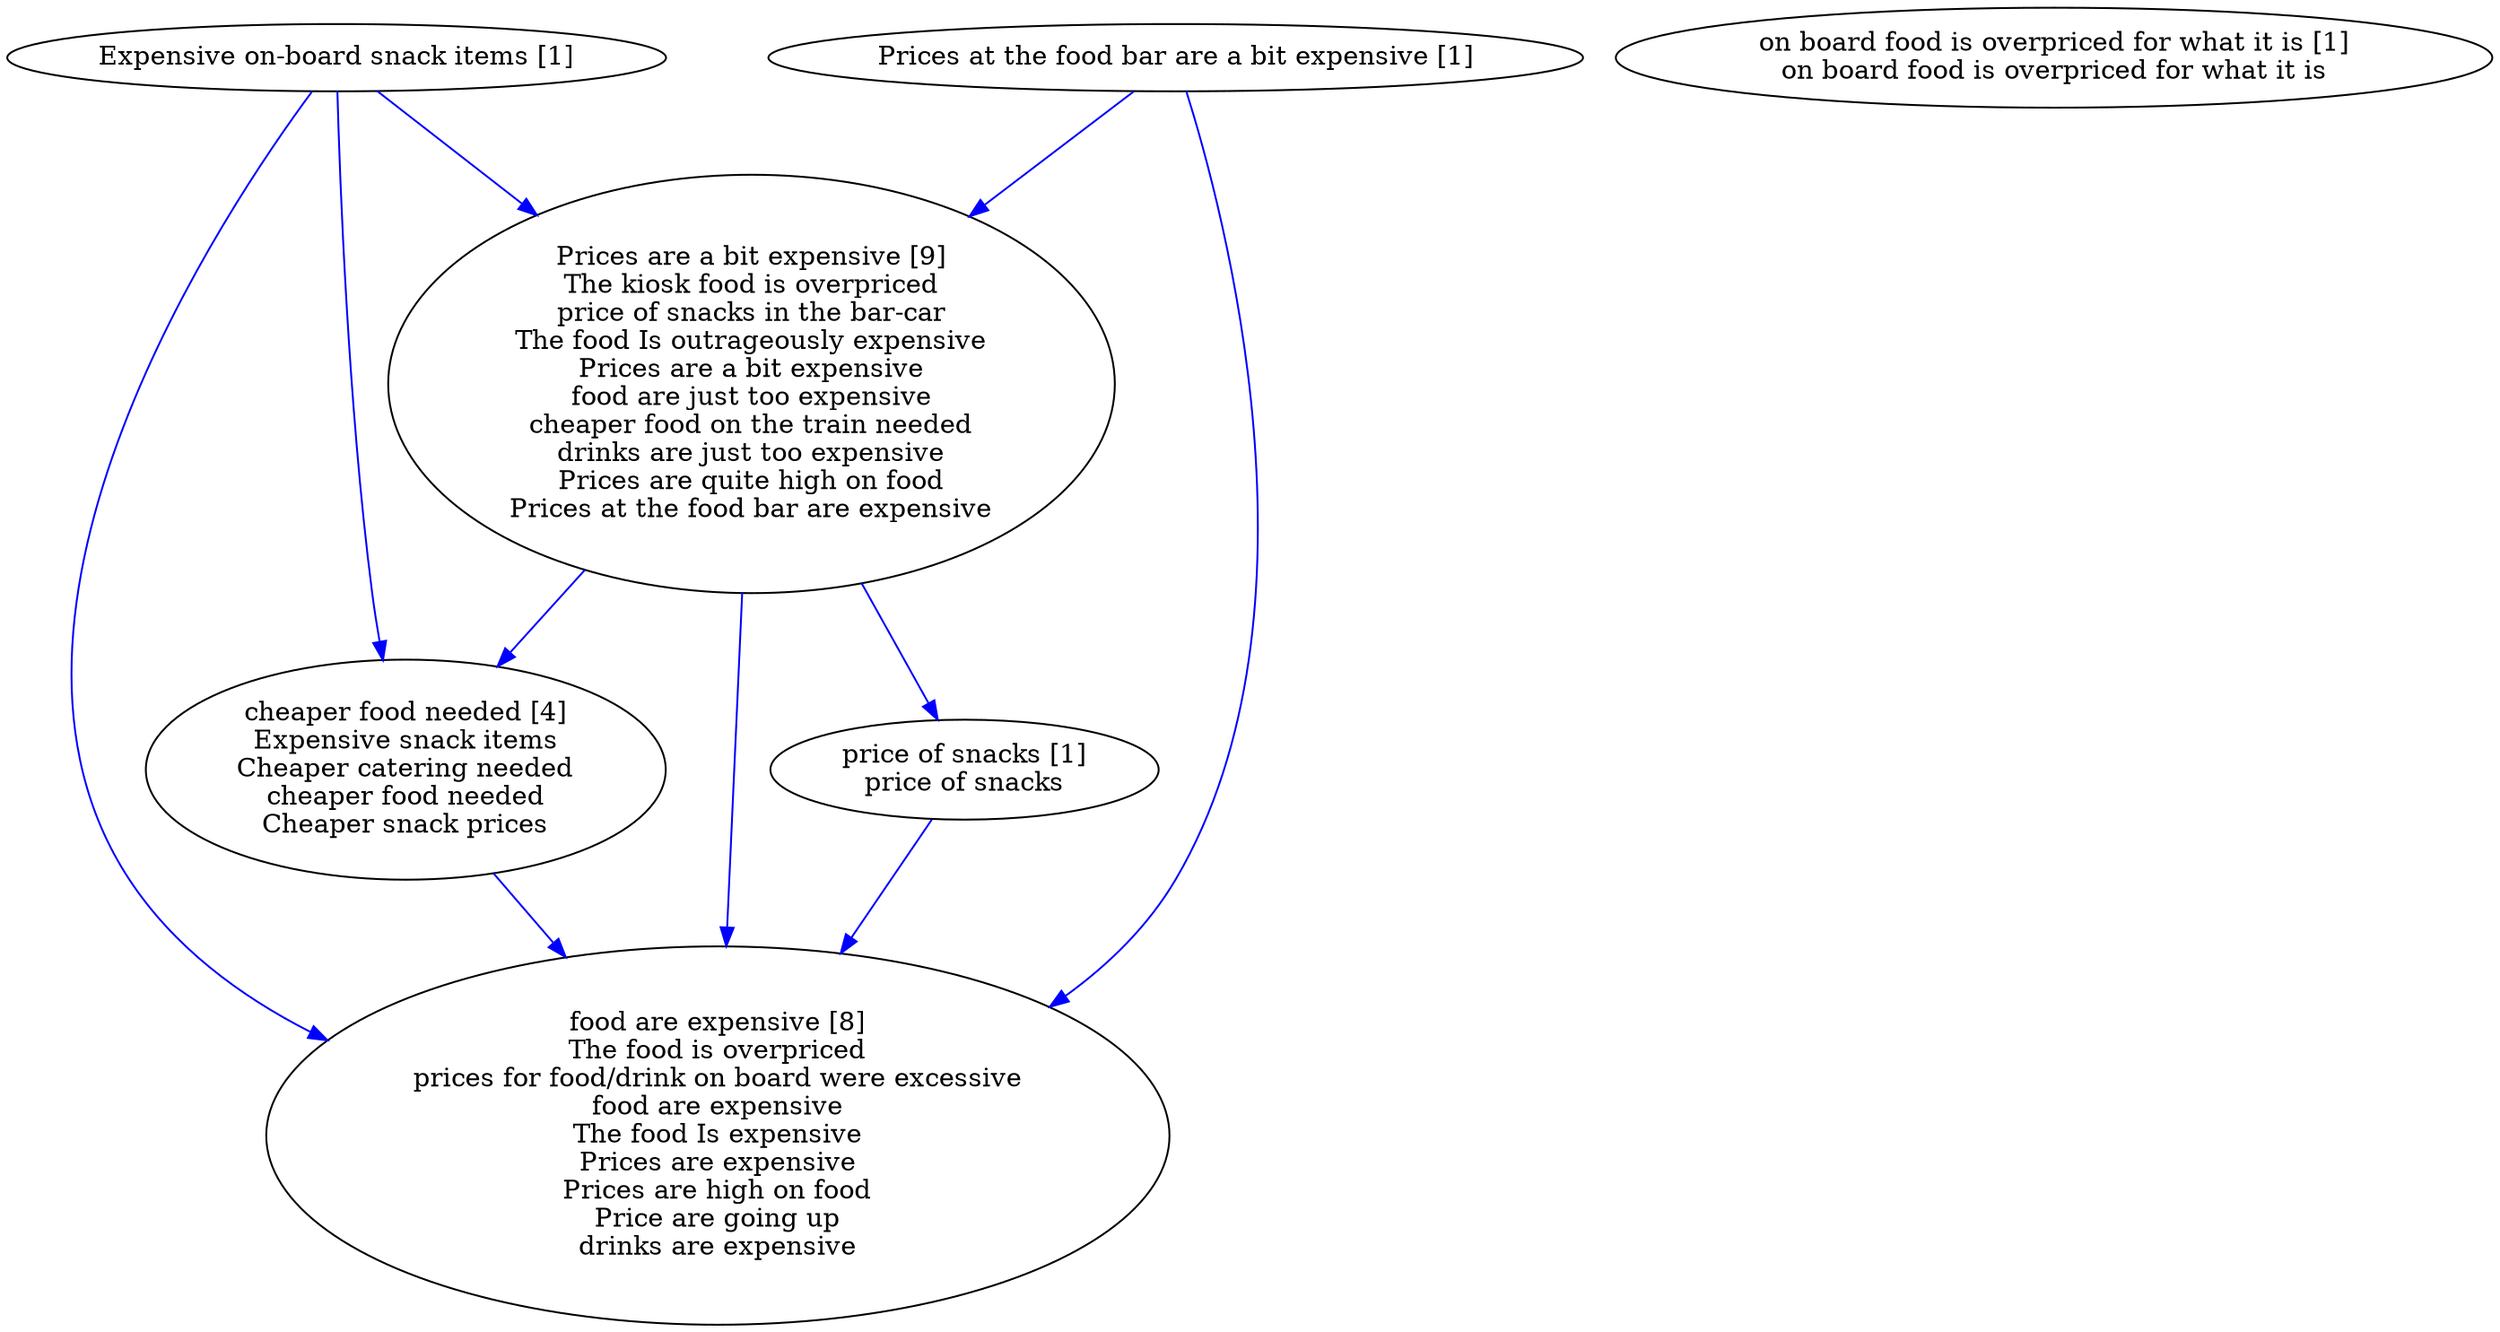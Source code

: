 digraph collapsedGraph {
"food are expensive [8]\nThe food is overpriced\nprices for food/drink on board were excessive\nfood are expensive\nThe food Is expensive\nPrices are expensive\nPrices are high on food\nPrice are going up\ndrinks are expensive""Prices are a bit expensive [9]\nThe kiosk food is overpriced\nprice of snacks in the bar-car\nThe food Is outrageously expensive\nPrices are a bit expensive\nfood are just too expensive\ncheaper food on the train needed\ndrinks are just too expensive\nPrices are quite high on food\nPrices at the food bar are expensive""cheaper food needed [4]\nExpensive snack items\nCheaper catering needed\ncheaper food needed\nCheaper snack prices""Expensive on-board snack items [1]""Prices at the food bar are a bit expensive [1]""on board food is overpriced for what it is [1]\non board food is overpriced for what it is""price of snacks [1]\nprice of snacks""Expensive on-board snack items [1]" -> "cheaper food needed [4]\nExpensive snack items\nCheaper catering needed\ncheaper food needed\nCheaper snack prices" [color=blue]
"Prices at the food bar are a bit expensive [1]" -> "Prices are a bit expensive [9]\nThe kiosk food is overpriced\nprice of snacks in the bar-car\nThe food Is outrageously expensive\nPrices are a bit expensive\nfood are just too expensive\ncheaper food on the train needed\ndrinks are just too expensive\nPrices are quite high on food\nPrices at the food bar are expensive" [color=blue]
"Prices at the food bar are a bit expensive [1]" -> "food are expensive [8]\nThe food is overpriced\nprices for food/drink on board were excessive\nfood are expensive\nThe food Is expensive\nPrices are expensive\nPrices are high on food\nPrice are going up\ndrinks are expensive" [color=blue]
"Expensive on-board snack items [1]" -> "Prices are a bit expensive [9]\nThe kiosk food is overpriced\nprice of snacks in the bar-car\nThe food Is outrageously expensive\nPrices are a bit expensive\nfood are just too expensive\ncheaper food on the train needed\ndrinks are just too expensive\nPrices are quite high on food\nPrices at the food bar are expensive" [color=blue]
"Expensive on-board snack items [1]" -> "food are expensive [8]\nThe food is overpriced\nprices for food/drink on board were excessive\nfood are expensive\nThe food Is expensive\nPrices are expensive\nPrices are high on food\nPrice are going up\ndrinks are expensive" [color=blue]
"Prices are a bit expensive [9]\nThe kiosk food is overpriced\nprice of snacks in the bar-car\nThe food Is outrageously expensive\nPrices are a bit expensive\nfood are just too expensive\ncheaper food on the train needed\ndrinks are just too expensive\nPrices are quite high on food\nPrices at the food bar are expensive" -> "food are expensive [8]\nThe food is overpriced\nprices for food/drink on board were excessive\nfood are expensive\nThe food Is expensive\nPrices are expensive\nPrices are high on food\nPrice are going up\ndrinks are expensive" [color=blue]
"Prices are a bit expensive [9]\nThe kiosk food is overpriced\nprice of snacks in the bar-car\nThe food Is outrageously expensive\nPrices are a bit expensive\nfood are just too expensive\ncheaper food on the train needed\ndrinks are just too expensive\nPrices are quite high on food\nPrices at the food bar are expensive" -> "cheaper food needed [4]\nExpensive snack items\nCheaper catering needed\ncheaper food needed\nCheaper snack prices" [color=blue]
"Prices are a bit expensive [9]\nThe kiosk food is overpriced\nprice of snacks in the bar-car\nThe food Is outrageously expensive\nPrices are a bit expensive\nfood are just too expensive\ncheaper food on the train needed\ndrinks are just too expensive\nPrices are quite high on food\nPrices at the food bar are expensive" -> "price of snacks [1]\nprice of snacks" [color=blue]
"price of snacks [1]\nprice of snacks" -> "food are expensive [8]\nThe food is overpriced\nprices for food/drink on board were excessive\nfood are expensive\nThe food Is expensive\nPrices are expensive\nPrices are high on food\nPrice are going up\ndrinks are expensive" [color=blue]
"cheaper food needed [4]\nExpensive snack items\nCheaper catering needed\ncheaper food needed\nCheaper snack prices" -> "food are expensive [8]\nThe food is overpriced\nprices for food/drink on board were excessive\nfood are expensive\nThe food Is expensive\nPrices are expensive\nPrices are high on food\nPrice are going up\ndrinks are expensive" [color=blue]
}